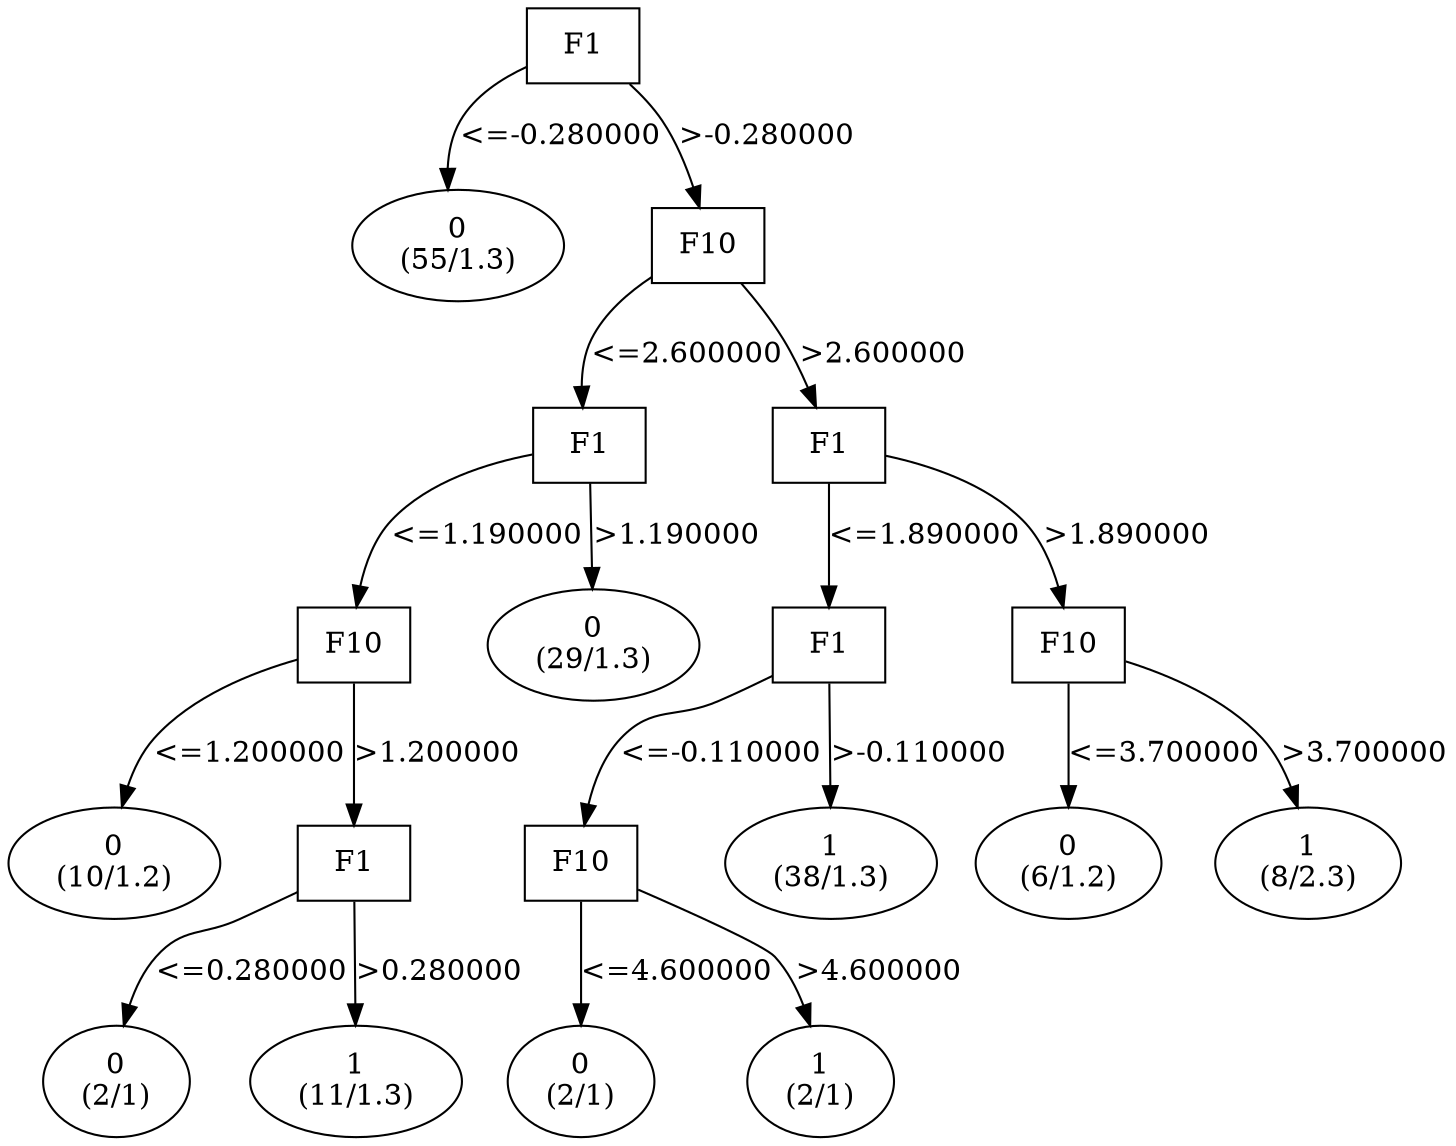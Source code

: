 digraph YaDT {
n0 [ shape=box, label="F1\n"]
n0 -> n1 [label="<=-0.280000"]
n1 [ shape=ellipse, label="0\n(55/1.3)"]
n0 -> n2 [label=">-0.280000"]
n2 [ shape=box, label="F10\n"]
n2 -> n3 [label="<=2.600000"]
n3 [ shape=box, label="F1\n"]
n3 -> n4 [label="<=1.190000"]
n4 [ shape=box, label="F10\n"]
n4 -> n5 [label="<=1.200000"]
n5 [ shape=ellipse, label="0\n(10/1.2)"]
n4 -> n6 [label=">1.200000"]
n6 [ shape=box, label="F1\n"]
n6 -> n7 [label="<=0.280000"]
n7 [ shape=ellipse, label="0\n(2/1)"]
n6 -> n8 [label=">0.280000"]
n8 [ shape=ellipse, label="1\n(11/1.3)"]
n3 -> n11 [label=">1.190000"]
n11 [ shape=ellipse, label="0\n(29/1.3)"]
n2 -> n13 [label=">2.600000"]
n13 [ shape=box, label="F1\n"]
n13 -> n14 [label="<=1.890000"]
n14 [ shape=box, label="F1\n"]
n14 -> n15 [label="<=-0.110000"]
n15 [ shape=box, label="F10\n"]
n15 -> n16 [label="<=4.600000"]
n16 [ shape=ellipse, label="0\n(2/1)"]
n15 -> n17 [label=">4.600000"]
n17 [ shape=ellipse, label="1\n(2/1)"]
n14 -> n19 [label=">-0.110000"]
n19 [ shape=ellipse, label="1\n(38/1.3)"]
n13 -> n21 [label=">1.890000"]
n21 [ shape=box, label="F10\n"]
n21 -> n22 [label="<=3.700000"]
n22 [ shape=ellipse, label="0\n(6/1.2)"]
n21 -> n23 [label=">3.700000"]
n23 [ shape=ellipse, label="1\n(8/2.3)"]
}

